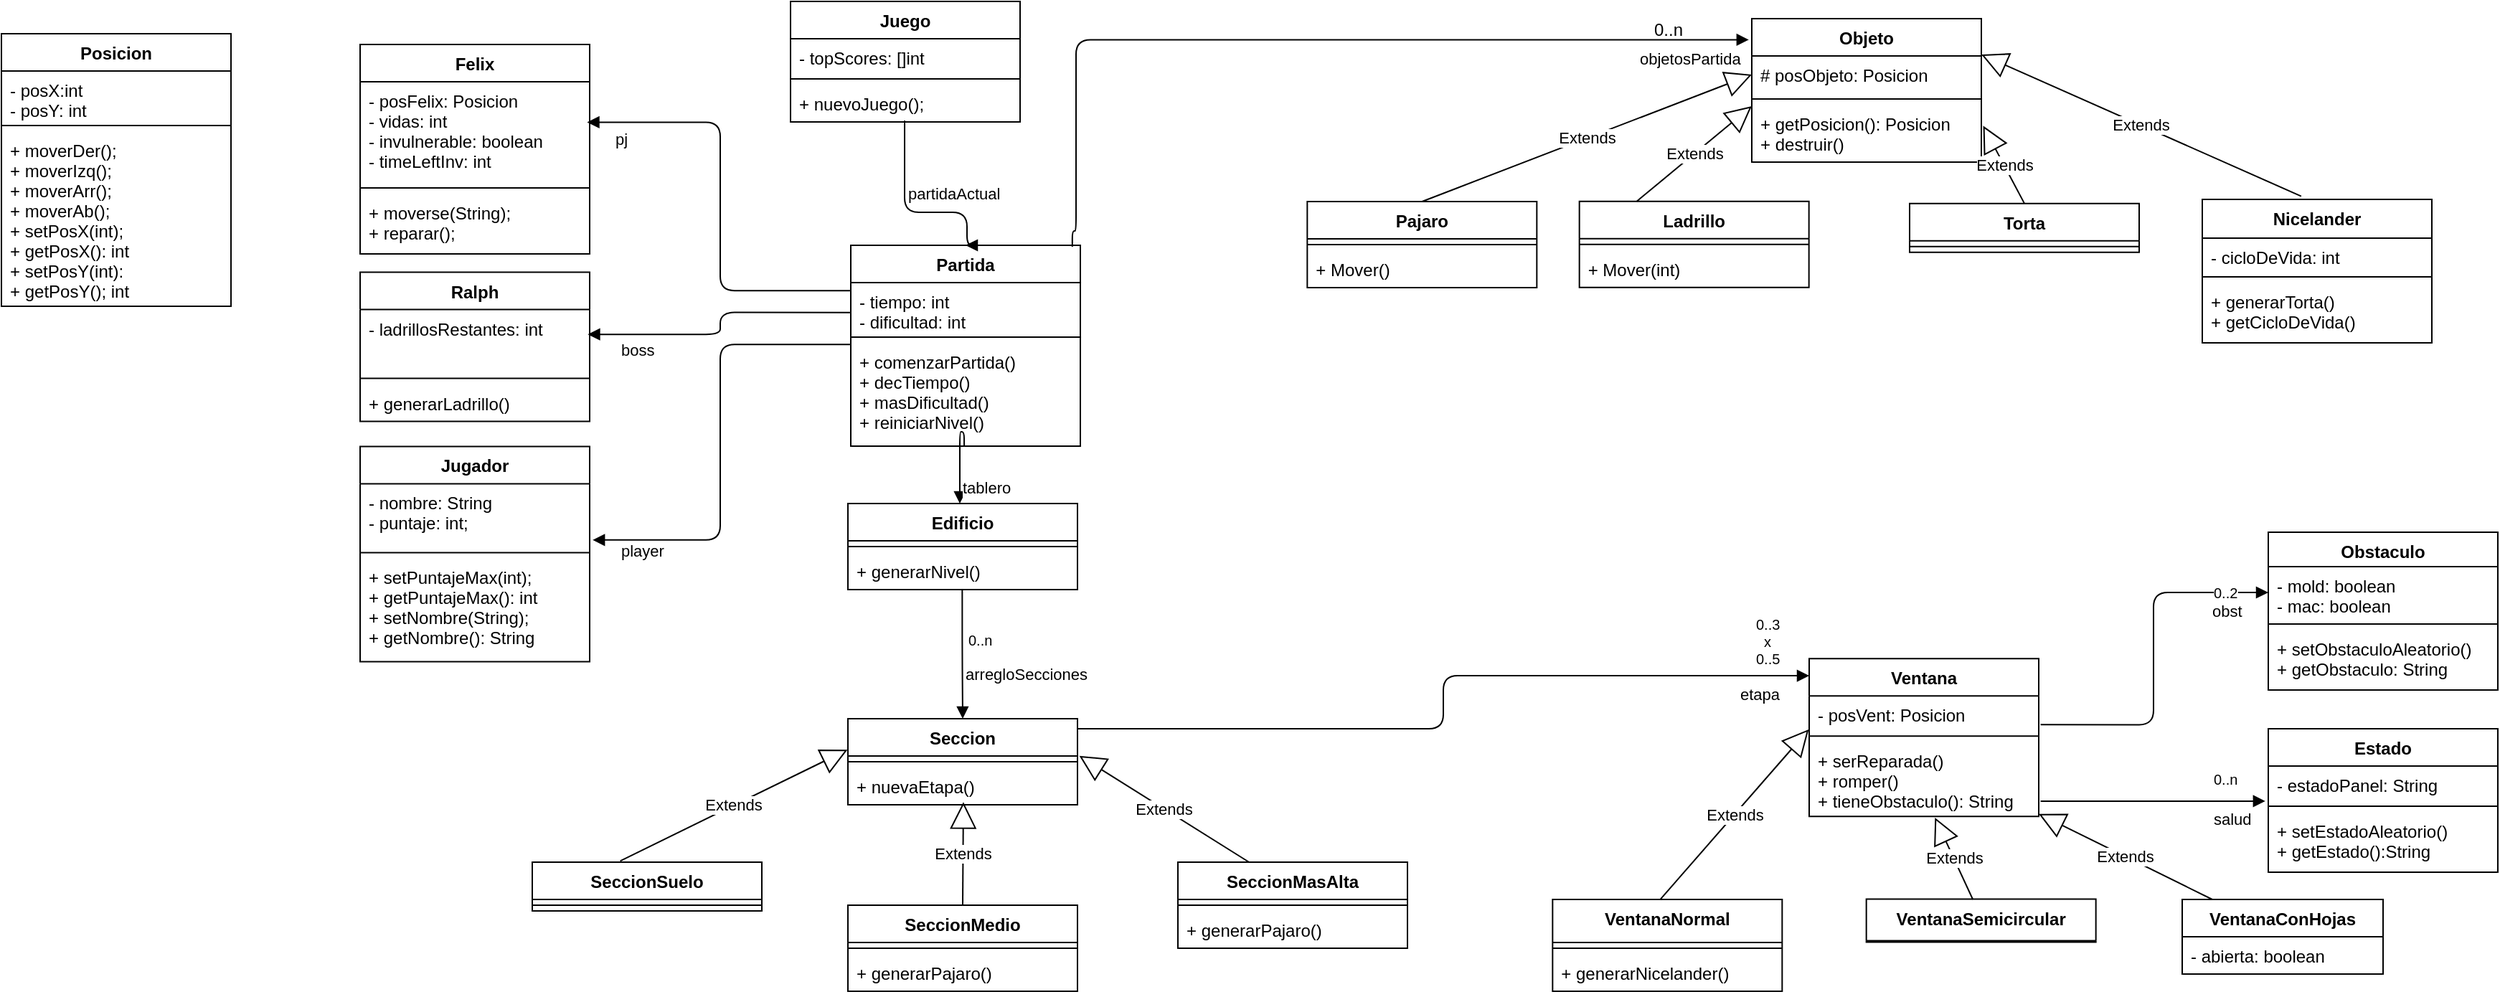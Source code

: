 <mxfile version="12.0.2" type="google" pages="1"><diagram id="2Kq16u2UD5P_xdGloN-s" name="Page-1"><mxGraphModel dx="1024" dy="539" grid="1" gridSize="10" guides="0" tooltips="1" connect="1" arrows="1" fold="1" page="1" pageScale="1" pageWidth="2336" pageHeight="1654" math="0" shadow="0"><root><mxCell id="0"/><mxCell id="1" parent="0"/><mxCell id="9vfwXc5ntF1bTvShzQ1Z-1" value="Juego" style="swimlane;fontStyle=1;align=center;verticalAlign=top;childLayout=stackLayout;horizontal=1;startSize=26;horizontalStack=0;resizeParent=1;resizeParentMax=0;resizeLast=0;collapsible=1;marginBottom=0;" parent="1" vertex="1"><mxGeometry x="580" y="20" width="160" height="84" as="geometry"/></mxCell><mxCell id="9vfwXc5ntF1bTvShzQ1Z-2" value="- topScores: []int" style="text;strokeColor=none;fillColor=none;align=left;verticalAlign=top;spacingLeft=4;spacingRight=4;overflow=hidden;rotatable=0;points=[[0,0.5],[1,0.5]];portConstraint=eastwest;" parent="9vfwXc5ntF1bTvShzQ1Z-1" vertex="1"><mxGeometry y="26" width="160" height="24" as="geometry"/></mxCell><mxCell id="9vfwXc5ntF1bTvShzQ1Z-3" value="" style="line;strokeWidth=1;fillColor=none;align=left;verticalAlign=middle;spacingTop=-1;spacingLeft=3;spacingRight=3;rotatable=0;labelPosition=right;points=[];portConstraint=eastwest;" parent="9vfwXc5ntF1bTvShzQ1Z-1" vertex="1"><mxGeometry y="50" width="160" height="8" as="geometry"/></mxCell><mxCell id="9vfwXc5ntF1bTvShzQ1Z-4" value="+ nuevoJuego();" style="text;strokeColor=none;fillColor=none;align=left;verticalAlign=top;spacingLeft=4;spacingRight=4;overflow=hidden;rotatable=0;points=[[0,0.5],[1,0.5]];portConstraint=eastwest;" parent="9vfwXc5ntF1bTvShzQ1Z-1" vertex="1"><mxGeometry y="58" width="160" height="26" as="geometry"/></mxCell><mxCell id="9vfwXc5ntF1bTvShzQ1Z-5" value="Jugador" style="swimlane;fontStyle=1;align=center;verticalAlign=top;childLayout=stackLayout;horizontal=1;startSize=26;horizontalStack=0;resizeParent=1;resizeParentMax=0;resizeLast=0;collapsible=1;marginBottom=0;" parent="1" vertex="1"><mxGeometry x="280" y="330.214" width="160" height="150" as="geometry"/></mxCell><mxCell id="9vfwXc5ntF1bTvShzQ1Z-6" value="- nombre: String&#xA;- puntaje: int;" style="text;strokeColor=none;fillColor=none;align=left;verticalAlign=top;spacingLeft=4;spacingRight=4;overflow=hidden;rotatable=0;points=[[0,0.5],[1,0.5]];portConstraint=eastwest;" parent="9vfwXc5ntF1bTvShzQ1Z-5" vertex="1"><mxGeometry y="26" width="160" height="44" as="geometry"/></mxCell><mxCell id="9vfwXc5ntF1bTvShzQ1Z-7" value="" style="line;strokeWidth=1;fillColor=none;align=left;verticalAlign=middle;spacingTop=-1;spacingLeft=3;spacingRight=3;rotatable=0;labelPosition=right;points=[];portConstraint=eastwest;" parent="9vfwXc5ntF1bTvShzQ1Z-5" vertex="1"><mxGeometry y="70" width="160" height="8" as="geometry"/></mxCell><mxCell id="9vfwXc5ntF1bTvShzQ1Z-8" value="+ setPuntajeMax(int);&#xA;+ getPuntajeMax(): int&#xA;+ setNombre(String);&#xA;+ getNombre(): String&#xA;" style="text;strokeColor=none;fillColor=none;align=left;verticalAlign=top;spacingLeft=4;spacingRight=4;overflow=hidden;rotatable=0;points=[[0,0.5],[1,0.5]];portConstraint=eastwest;" parent="9vfwXc5ntF1bTvShzQ1Z-5" vertex="1"><mxGeometry y="78" width="160" height="72" as="geometry"/></mxCell><mxCell id="9vfwXc5ntF1bTvShzQ1Z-9" value="Partida" style="swimlane;fontStyle=1;align=center;verticalAlign=top;childLayout=stackLayout;horizontal=1;startSize=26;horizontalStack=0;resizeParent=1;resizeParentMax=0;resizeLast=0;collapsible=1;marginBottom=0;" parent="1" vertex="1"><mxGeometry x="622" y="190" width="160" height="140" as="geometry"/></mxCell><mxCell id="9vfwXc5ntF1bTvShzQ1Z-10" value="- tiempo: int&#xA;- dificultad: int" style="text;strokeColor=none;fillColor=none;align=left;verticalAlign=top;spacingLeft=4;spacingRight=4;overflow=hidden;rotatable=0;points=[[0,0.5],[1,0.5]];portConstraint=eastwest;" parent="9vfwXc5ntF1bTvShzQ1Z-9" vertex="1"><mxGeometry y="26" width="160" height="34" as="geometry"/></mxCell><mxCell id="9vfwXc5ntF1bTvShzQ1Z-11" value="" style="line;strokeWidth=1;fillColor=none;align=left;verticalAlign=middle;spacingTop=-1;spacingLeft=3;spacingRight=3;rotatable=0;labelPosition=right;points=[];portConstraint=eastwest;" parent="9vfwXc5ntF1bTvShzQ1Z-9" vertex="1"><mxGeometry y="60" width="160" height="8" as="geometry"/></mxCell><mxCell id="9vfwXc5ntF1bTvShzQ1Z-12" value="+ comenzarPartida()&#xA;+ decTiempo()&#xA;+ masDificultad()&#xA;+ reiniciarNivel()" style="text;strokeColor=none;fillColor=none;align=left;verticalAlign=top;spacingLeft=4;spacingRight=4;overflow=hidden;rotatable=0;points=[[0,0.5],[1,0.5]];portConstraint=eastwest;" parent="9vfwXc5ntF1bTvShzQ1Z-9" vertex="1"><mxGeometry y="68" width="160" height="72" as="geometry"/></mxCell><mxCell id="9vfwXc5ntF1bTvShzQ1Z-13" value="Posicion" style="swimlane;fontStyle=1;align=center;verticalAlign=top;childLayout=stackLayout;horizontal=1;startSize=26;horizontalStack=0;resizeParent=1;resizeParentMax=0;resizeLast=0;collapsible=1;marginBottom=0;" parent="1" vertex="1"><mxGeometry x="30" y="42.5" width="160" height="190" as="geometry"><mxRectangle x="60" y="32" width="80" height="26" as="alternateBounds"/></mxGeometry></mxCell><mxCell id="9vfwXc5ntF1bTvShzQ1Z-14" value="- posX:int&#xA;- posY: int" style="text;strokeColor=none;fillColor=none;align=left;verticalAlign=top;spacingLeft=4;spacingRight=4;overflow=hidden;rotatable=0;points=[[0,0.5],[1,0.5]];portConstraint=eastwest;" parent="9vfwXc5ntF1bTvShzQ1Z-13" vertex="1"><mxGeometry y="26" width="160" height="34" as="geometry"/></mxCell><mxCell id="9vfwXc5ntF1bTvShzQ1Z-15" value="" style="line;strokeWidth=1;fillColor=none;align=left;verticalAlign=middle;spacingTop=-1;spacingLeft=3;spacingRight=3;rotatable=0;labelPosition=right;points=[];portConstraint=eastwest;" parent="9vfwXc5ntF1bTvShzQ1Z-13" vertex="1"><mxGeometry y="60" width="160" height="8" as="geometry"/></mxCell><mxCell id="9vfwXc5ntF1bTvShzQ1Z-16" value="+ moverDer();&#xA;+ moverIzq();&#xA;+ moverArr();&#xA;+ moverAb();&#xA;+ setPosX(int);&#xA;+ getPosX(): int&#xA;+ setPosY(int):&#xA;+ getPosY(); int " style="text;strokeColor=none;fillColor=none;align=left;verticalAlign=top;spacingLeft=4;spacingRight=4;overflow=hidden;rotatable=0;points=[[0,0.5],[1,0.5]];portConstraint=eastwest;" parent="9vfwXc5ntF1bTvShzQ1Z-13" vertex="1"><mxGeometry y="68" width="160" height="122" as="geometry"/></mxCell><mxCell id="9vfwXc5ntF1bTvShzQ1Z-17" value="Ventana" style="swimlane;fontStyle=1;align=center;verticalAlign=top;childLayout=stackLayout;horizontal=1;startSize=26;horizontalStack=0;resizeParent=1;resizeParentMax=0;resizeLast=0;collapsible=1;marginBottom=0;" parent="1" vertex="1"><mxGeometry x="1290" y="478.167" width="160" height="110" as="geometry"/></mxCell><mxCell id="9vfwXc5ntF1bTvShzQ1Z-18" value="- posVent: Posicion" style="text;strokeColor=none;fillColor=none;align=left;verticalAlign=top;spacingLeft=4;spacingRight=4;overflow=hidden;rotatable=0;points=[[0,0.5],[1,0.5]];portConstraint=eastwest;" parent="9vfwXc5ntF1bTvShzQ1Z-17" vertex="1"><mxGeometry y="26" width="160" height="24" as="geometry"/></mxCell><mxCell id="9vfwXc5ntF1bTvShzQ1Z-19" value="" style="line;strokeWidth=1;fillColor=none;align=left;verticalAlign=middle;spacingTop=-1;spacingLeft=3;spacingRight=3;rotatable=0;labelPosition=right;points=[];portConstraint=eastwest;" parent="9vfwXc5ntF1bTvShzQ1Z-17" vertex="1"><mxGeometry y="50" width="160" height="8" as="geometry"/></mxCell><mxCell id="9vfwXc5ntF1bTvShzQ1Z-20" value="+ serReparada()&#xA;+ romper()&#xA;+ tieneObstaculo(): String" style="text;strokeColor=none;fillColor=none;align=left;verticalAlign=top;spacingLeft=4;spacingRight=4;overflow=hidden;rotatable=0;points=[[0,0.5],[1,0.5]];portConstraint=eastwest;" parent="9vfwXc5ntF1bTvShzQ1Z-17" vertex="1"><mxGeometry y="58" width="160" height="52" as="geometry"/></mxCell><mxCell id="9vfwXc5ntF1bTvShzQ1Z-33" value="Ladrillo" style="swimlane;fontStyle=1;align=center;verticalAlign=top;childLayout=stackLayout;horizontal=1;startSize=26;horizontalStack=0;resizeParent=1;resizeParentMax=0;resizeLast=0;collapsible=1;marginBottom=0;" parent="1" vertex="1"><mxGeometry x="1129.833" y="159.324" width="160" height="60" as="geometry"/></mxCell><mxCell id="9vfwXc5ntF1bTvShzQ1Z-35" value="" style="line;strokeWidth=1;fillColor=none;align=left;verticalAlign=middle;spacingTop=-1;spacingLeft=3;spacingRight=3;rotatable=0;labelPosition=right;points=[];portConstraint=eastwest;" parent="9vfwXc5ntF1bTvShzQ1Z-33" vertex="1"><mxGeometry y="26" width="160" height="8" as="geometry"/></mxCell><mxCell id="9vfwXc5ntF1bTvShzQ1Z-36" value="+ Mover(int)" style="text;strokeColor=none;fillColor=none;align=left;verticalAlign=top;spacingLeft=4;spacingRight=4;overflow=hidden;rotatable=0;points=[[0,0.5],[1,0.5]];portConstraint=eastwest;" parent="9vfwXc5ntF1bTvShzQ1Z-33" vertex="1"><mxGeometry y="34" width="160" height="26" as="geometry"/></mxCell><mxCell id="9vfwXc5ntF1bTvShzQ1Z-37" value="Pajaro" style="swimlane;fontStyle=1;align=center;verticalAlign=top;childLayout=stackLayout;horizontal=1;startSize=26;horizontalStack=0;resizeParent=1;resizeParentMax=0;resizeLast=0;collapsible=1;marginBottom=0;" parent="1" vertex="1"><mxGeometry x="940.167" y="159.49" width="160" height="60" as="geometry"/></mxCell><mxCell id="9vfwXc5ntF1bTvShzQ1Z-39" value="" style="line;strokeWidth=1;fillColor=none;align=left;verticalAlign=middle;spacingTop=-1;spacingLeft=3;spacingRight=3;rotatable=0;labelPosition=right;points=[];portConstraint=eastwest;" parent="9vfwXc5ntF1bTvShzQ1Z-37" vertex="1"><mxGeometry y="26" width="160" height="8" as="geometry"/></mxCell><mxCell id="9vfwXc5ntF1bTvShzQ1Z-40" value="+ Mover()" style="text;strokeColor=none;fillColor=none;align=left;verticalAlign=top;spacingLeft=4;spacingRight=4;overflow=hidden;rotatable=0;points=[[0,0.5],[1,0.5]];portConstraint=eastwest;" parent="9vfwXc5ntF1bTvShzQ1Z-37" vertex="1"><mxGeometry y="34" width="160" height="26" as="geometry"/></mxCell><mxCell id="9vfwXc5ntF1bTvShzQ1Z-41" value="VentanaNormal" style="swimlane;fontStyle=1;align=center;verticalAlign=top;childLayout=stackLayout;horizontal=1;startSize=30;horizontalStack=0;resizeParent=1;resizeParentMax=0;resizeLast=0;collapsible=1;marginBottom=0;" parent="1" vertex="1"><mxGeometry x="1111.167" y="646" width="160" height="64" as="geometry"/></mxCell><mxCell id="9vfwXc5ntF1bTvShzQ1Z-43" value="" style="line;strokeWidth=1;fillColor=none;align=left;verticalAlign=middle;spacingTop=-1;spacingLeft=3;spacingRight=3;rotatable=0;labelPosition=right;points=[];portConstraint=eastwest;" parent="9vfwXc5ntF1bTvShzQ1Z-41" vertex="1"><mxGeometry y="30" width="160" height="8" as="geometry"/></mxCell><mxCell id="9vfwXc5ntF1bTvShzQ1Z-44" value="+ generarNicelander()" style="text;strokeColor=none;fillColor=none;align=left;verticalAlign=top;spacingLeft=4;spacingRight=4;overflow=hidden;rotatable=0;points=[[0,0.5],[1,0.5]];portConstraint=eastwest;" parent="9vfwXc5ntF1bTvShzQ1Z-41" vertex="1"><mxGeometry y="38" width="160" height="26" as="geometry"/></mxCell><mxCell id="9vfwXc5ntF1bTvShzQ1Z-45" value="VentanaSemicircular" style="swimlane;fontStyle=1;align=center;verticalAlign=top;childLayout=stackLayout;horizontal=1;startSize=29;horizontalStack=0;resizeParent=1;resizeParentMax=0;resizeLast=0;collapsible=1;marginBottom=0;" parent="1" vertex="1"><mxGeometry x="1329.833" y="645.786" width="160" height="30" as="geometry"/></mxCell><mxCell id="9vfwXc5ntF1bTvShzQ1Z-47" value="" style="line;strokeWidth=1;fillColor=none;align=left;verticalAlign=middle;spacingTop=-1;spacingLeft=3;spacingRight=3;rotatable=0;labelPosition=right;points=[];portConstraint=eastwest;" parent="9vfwXc5ntF1bTvShzQ1Z-45" vertex="1"><mxGeometry y="29" width="160" height="1" as="geometry"/></mxCell><mxCell id="9vfwXc5ntF1bTvShzQ1Z-65" value="Torta" style="swimlane;fontStyle=1;align=center;verticalAlign=top;childLayout=stackLayout;horizontal=1;startSize=26;horizontalStack=0;resizeParent=1;resizeParentMax=0;resizeLast=0;collapsible=1;marginBottom=0;" parent="1" vertex="1"><mxGeometry x="1360" y="160.824" width="160" height="34" as="geometry"/></mxCell><mxCell id="9vfwXc5ntF1bTvShzQ1Z-67" value="" style="line;strokeWidth=1;fillColor=none;align=left;verticalAlign=middle;spacingTop=-1;spacingLeft=3;spacingRight=3;rotatable=0;labelPosition=right;points=[];portConstraint=eastwest;" parent="9vfwXc5ntF1bTvShzQ1Z-65" vertex="1"><mxGeometry y="26" width="160" height="8" as="geometry"/></mxCell><mxCell id="9vfwXc5ntF1bTvShzQ1Z-73" value="Seccion" style="swimlane;fontStyle=1;align=center;verticalAlign=top;childLayout=stackLayout;horizontal=1;startSize=26;horizontalStack=0;resizeParent=1;resizeParentMax=0;resizeLast=0;collapsible=1;marginBottom=0;" parent="1" vertex="1"><mxGeometry x="620" y="520" width="160" height="60" as="geometry"/></mxCell><mxCell id="9vfwXc5ntF1bTvShzQ1Z-75" value="" style="line;strokeWidth=1;fillColor=none;align=left;verticalAlign=middle;spacingTop=-1;spacingLeft=3;spacingRight=3;rotatable=0;labelPosition=right;points=[];portConstraint=eastwest;" parent="9vfwXc5ntF1bTvShzQ1Z-73" vertex="1"><mxGeometry y="26" width="160" height="8" as="geometry"/></mxCell><mxCell id="9vfwXc5ntF1bTvShzQ1Z-76" value="+ nuevaEtapa()" style="text;strokeColor=none;fillColor=none;align=left;verticalAlign=top;spacingLeft=4;spacingRight=4;overflow=hidden;rotatable=0;points=[[0,0.5],[1,0.5]];portConstraint=eastwest;" parent="9vfwXc5ntF1bTvShzQ1Z-73" vertex="1"><mxGeometry y="34" width="160" height="26" as="geometry"/></mxCell><mxCell id="9vfwXc5ntF1bTvShzQ1Z-77" value="SeccionSuelo" style="swimlane;fontStyle=1;align=center;verticalAlign=top;childLayout=stackLayout;horizontal=1;startSize=26;horizontalStack=0;resizeParent=1;resizeParentMax=0;resizeLast=0;collapsible=1;marginBottom=0;" parent="1" vertex="1"><mxGeometry x="400" y="620" width="160" height="34" as="geometry"/></mxCell><mxCell id="9vfwXc5ntF1bTvShzQ1Z-79" value="" style="line;strokeWidth=1;fillColor=none;align=left;verticalAlign=middle;spacingTop=-1;spacingLeft=3;spacingRight=3;rotatable=0;labelPosition=right;points=[];portConstraint=eastwest;" parent="9vfwXc5ntF1bTvShzQ1Z-77" vertex="1"><mxGeometry y="26" width="160" height="8" as="geometry"/></mxCell><mxCell id="9vfwXc5ntF1bTvShzQ1Z-81" value="SeccionMedio" style="swimlane;fontStyle=1;align=center;verticalAlign=top;childLayout=stackLayout;horizontal=1;startSize=26;horizontalStack=0;resizeParent=1;resizeParentMax=0;resizeLast=0;collapsible=1;marginBottom=0;" parent="1" vertex="1"><mxGeometry x="620" y="650" width="160" height="60" as="geometry"/></mxCell><mxCell id="9vfwXc5ntF1bTvShzQ1Z-83" value="" style="line;strokeWidth=1;fillColor=none;align=left;verticalAlign=middle;spacingTop=-1;spacingLeft=3;spacingRight=3;rotatable=0;labelPosition=right;points=[];portConstraint=eastwest;" parent="9vfwXc5ntF1bTvShzQ1Z-81" vertex="1"><mxGeometry y="26" width="160" height="8" as="geometry"/></mxCell><mxCell id="9vfwXc5ntF1bTvShzQ1Z-84" value="+ generarPajaro()" style="text;strokeColor=none;fillColor=none;align=left;verticalAlign=top;spacingLeft=4;spacingRight=4;overflow=hidden;rotatable=0;points=[[0,0.5],[1,0.5]];portConstraint=eastwest;" parent="9vfwXc5ntF1bTvShzQ1Z-81" vertex="1"><mxGeometry y="34" width="160" height="26" as="geometry"/></mxCell><mxCell id="9vfwXc5ntF1bTvShzQ1Z-85" value="SeccionMasAlta" style="swimlane;fontStyle=1;align=center;verticalAlign=top;childLayout=stackLayout;horizontal=1;startSize=26;horizontalStack=0;resizeParent=1;resizeParentMax=0;resizeLast=0;collapsible=1;marginBottom=0;" parent="1" vertex="1"><mxGeometry x="850" y="620" width="160" height="60" as="geometry"/></mxCell><mxCell id="9vfwXc5ntF1bTvShzQ1Z-87" value="" style="line;strokeWidth=1;fillColor=none;align=left;verticalAlign=middle;spacingTop=-1;spacingLeft=3;spacingRight=3;rotatable=0;labelPosition=right;points=[];portConstraint=eastwest;" parent="9vfwXc5ntF1bTvShzQ1Z-85" vertex="1"><mxGeometry y="26" width="160" height="8" as="geometry"/></mxCell><mxCell id="9vfwXc5ntF1bTvShzQ1Z-88" value="+ generarPajaro()" style="text;strokeColor=none;fillColor=none;align=left;verticalAlign=top;spacingLeft=4;spacingRight=4;overflow=hidden;rotatable=0;points=[[0,0.5],[1,0.5]];portConstraint=eastwest;" parent="9vfwXc5ntF1bTvShzQ1Z-85" vertex="1"><mxGeometry y="34" width="160" height="26" as="geometry"/></mxCell><mxCell id="9vfwXc5ntF1bTvShzQ1Z-89" value="Felix" style="swimlane;fontStyle=1;align=center;verticalAlign=top;childLayout=stackLayout;horizontal=1;startSize=26;horizontalStack=0;resizeParent=1;resizeParentMax=0;resizeLast=0;collapsible=1;marginBottom=0;" parent="1" vertex="1"><mxGeometry x="280" y="50" width="160" height="146" as="geometry"><mxRectangle x="510" y="506" width="60" height="26" as="alternateBounds"/></mxGeometry></mxCell><mxCell id="9vfwXc5ntF1bTvShzQ1Z-90" value="- posFelix: Posicion&#xA;- vidas: int&#xA;- invulnerable: boolean&#xA;- timeLeftInv: int" style="text;strokeColor=none;fillColor=none;align=left;verticalAlign=top;spacingLeft=4;spacingRight=4;overflow=hidden;rotatable=0;points=[[0,0.5],[1,0.5]];portConstraint=eastwest;" parent="9vfwXc5ntF1bTvShzQ1Z-89" vertex="1"><mxGeometry y="26" width="160" height="70" as="geometry"/></mxCell><mxCell id="9vfwXc5ntF1bTvShzQ1Z-91" value="" style="line;strokeWidth=1;fillColor=none;align=left;verticalAlign=middle;spacingTop=-1;spacingLeft=3;spacingRight=3;rotatable=0;labelPosition=right;points=[];portConstraint=eastwest;" parent="9vfwXc5ntF1bTvShzQ1Z-89" vertex="1"><mxGeometry y="96" width="160" height="8" as="geometry"/></mxCell><mxCell id="9vfwXc5ntF1bTvShzQ1Z-92" value="+ moverse(String);&#xA;+ reparar();" style="text;strokeColor=none;fillColor=none;align=left;verticalAlign=top;spacingLeft=4;spacingRight=4;overflow=hidden;rotatable=0;points=[[0,0.5],[1,0.5]];portConstraint=eastwest;" parent="9vfwXc5ntF1bTvShzQ1Z-89" vertex="1"><mxGeometry y="104" width="160" height="42" as="geometry"/></mxCell><mxCell id="o8ehaNPeGsNhpjmpizpz-1" value="Ralph" style="swimlane;fontStyle=1;align=center;verticalAlign=top;childLayout=stackLayout;horizontal=1;startSize=26;horizontalStack=0;resizeParent=1;resizeParentMax=0;resizeLast=0;collapsible=1;marginBottom=0;" parent="1" vertex="1"><mxGeometry x="280" y="208.786" width="160" height="104" as="geometry"/></mxCell><mxCell id="o8ehaNPeGsNhpjmpizpz-2" value="- ladrillosRestantes: int" style="text;strokeColor=none;fillColor=none;align=left;verticalAlign=top;spacingLeft=4;spacingRight=4;overflow=hidden;rotatable=0;points=[[0,0.5],[1,0.5]];portConstraint=eastwest;" parent="o8ehaNPeGsNhpjmpizpz-1" vertex="1"><mxGeometry y="26" width="160" height="44" as="geometry"/></mxCell><mxCell id="o8ehaNPeGsNhpjmpizpz-3" value="" style="line;strokeWidth=1;fillColor=none;align=left;verticalAlign=middle;spacingTop=-1;spacingLeft=3;spacingRight=3;rotatable=0;labelPosition=right;points=[];portConstraint=eastwest;" parent="o8ehaNPeGsNhpjmpizpz-1" vertex="1"><mxGeometry y="70" width="160" height="8" as="geometry"/></mxCell><mxCell id="o8ehaNPeGsNhpjmpizpz-4" value="+ generarLadrillo()" style="text;strokeColor=none;fillColor=none;align=left;verticalAlign=top;spacingLeft=4;spacingRight=4;overflow=hidden;rotatable=0;points=[[0,0.5],[1,0.5]];portConstraint=eastwest;" parent="o8ehaNPeGsNhpjmpizpz-1" vertex="1"><mxGeometry y="78" width="160" height="26" as="geometry"/></mxCell><mxCell id="o8ehaNPeGsNhpjmpizpz-6" value="Estado" style="swimlane;fontStyle=1;align=center;verticalAlign=top;childLayout=stackLayout;horizontal=1;startSize=26;horizontalStack=0;resizeParent=1;resizeParentMax=0;resizeLast=0;collapsible=1;marginBottom=0;" parent="1" vertex="1"><mxGeometry x="1610" y="527" width="160" height="100" as="geometry"/></mxCell><mxCell id="o8ehaNPeGsNhpjmpizpz-7" value="- estadoPanel: String" style="text;strokeColor=none;fillColor=none;align=left;verticalAlign=top;spacingLeft=4;spacingRight=4;overflow=hidden;rotatable=0;points=[[0,0.5],[1,0.5]];portConstraint=eastwest;" parent="o8ehaNPeGsNhpjmpizpz-6" vertex="1"><mxGeometry y="26" width="160" height="24" as="geometry"/></mxCell><mxCell id="o8ehaNPeGsNhpjmpizpz-8" value="" style="line;strokeWidth=1;fillColor=none;align=left;verticalAlign=middle;spacingTop=-1;spacingLeft=3;spacingRight=3;rotatable=0;labelPosition=right;points=[];portConstraint=eastwest;" parent="o8ehaNPeGsNhpjmpizpz-6" vertex="1"><mxGeometry y="50" width="160" height="8" as="geometry"/></mxCell><mxCell id="o8ehaNPeGsNhpjmpizpz-9" value="+ setEstadoAleatorio()&#xA;+ getEstado():String" style="text;strokeColor=none;fillColor=none;align=left;verticalAlign=top;spacingLeft=4;spacingRight=4;overflow=hidden;rotatable=0;points=[[0,0.5],[1,0.5]];portConstraint=eastwest;" parent="o8ehaNPeGsNhpjmpizpz-6" vertex="1"><mxGeometry y="58" width="160" height="42" as="geometry"/></mxCell><mxCell id="o8ehaNPeGsNhpjmpizpz-10" value="Obstaculo" style="swimlane;fontStyle=1;align=center;verticalAlign=top;childLayout=stackLayout;horizontal=1;startSize=24;horizontalStack=0;resizeParent=1;resizeParentMax=0;resizeLast=0;collapsible=1;marginBottom=0;" parent="1" vertex="1"><mxGeometry x="1610" y="390" width="160" height="110" as="geometry"/></mxCell><mxCell id="o8ehaNPeGsNhpjmpizpz-11" value="- mold: boolean&#xA;- mac: boolean&#xA;" style="text;strokeColor=none;fillColor=none;align=left;verticalAlign=top;spacingLeft=4;spacingRight=4;overflow=hidden;rotatable=0;points=[[0,0.5],[1,0.5]];portConstraint=eastwest;" parent="o8ehaNPeGsNhpjmpizpz-10" vertex="1"><mxGeometry y="24" width="160" height="36" as="geometry"/></mxCell><mxCell id="o8ehaNPeGsNhpjmpizpz-12" value="" style="line;strokeWidth=1;fillColor=none;align=left;verticalAlign=middle;spacingTop=-1;spacingLeft=3;spacingRight=3;rotatable=0;labelPosition=right;points=[];portConstraint=eastwest;" parent="o8ehaNPeGsNhpjmpizpz-10" vertex="1"><mxGeometry y="60" width="160" height="8" as="geometry"/></mxCell><mxCell id="o8ehaNPeGsNhpjmpizpz-13" value="+ setObstaculoAleatorio()&#xA;+ getObstaculo: String" style="text;strokeColor=none;fillColor=none;align=left;verticalAlign=top;spacingLeft=4;spacingRight=4;overflow=hidden;rotatable=0;points=[[0,0.5],[1,0.5]];portConstraint=eastwest;" parent="o8ehaNPeGsNhpjmpizpz-10" vertex="1"><mxGeometry y="68" width="160" height="42" as="geometry"/></mxCell><mxCell id="o8ehaNPeGsNhpjmpizpz-14" value="Nicelander" style="swimlane;fontStyle=1;align=center;verticalAlign=top;childLayout=stackLayout;horizontal=1;startSize=27;horizontalStack=0;resizeParent=1;resizeParentMax=0;resizeLast=0;collapsible=1;marginBottom=0;" parent="1" vertex="1"><mxGeometry x="1564" y="158" width="160" height="100" as="geometry"/></mxCell><mxCell id="o8ehaNPeGsNhpjmpizpz-15" value="- cicloDeVida: int" style="text;strokeColor=none;fillColor=none;align=left;verticalAlign=top;spacingLeft=4;spacingRight=4;overflow=hidden;rotatable=0;points=[[0,0.5],[1,0.5]];portConstraint=eastwest;" parent="o8ehaNPeGsNhpjmpizpz-14" vertex="1"><mxGeometry y="27" width="160" height="23" as="geometry"/></mxCell><mxCell id="o8ehaNPeGsNhpjmpizpz-16" value="" style="line;strokeWidth=1;fillColor=none;align=left;verticalAlign=middle;spacingTop=-1;spacingLeft=3;spacingRight=3;rotatable=0;labelPosition=right;points=[];portConstraint=eastwest;" parent="o8ehaNPeGsNhpjmpizpz-14" vertex="1"><mxGeometry y="50" width="160" height="8" as="geometry"/></mxCell><mxCell id="o8ehaNPeGsNhpjmpizpz-17" value="+ generarTorta()&#xA;+ getCicloDeVida()" style="text;strokeColor=none;fillColor=none;align=left;verticalAlign=top;spacingLeft=4;spacingRight=4;overflow=hidden;rotatable=0;points=[[0,0.5],[1,0.5]];portConstraint=eastwest;" parent="o8ehaNPeGsNhpjmpizpz-14" vertex="1"><mxGeometry y="58" width="160" height="42" as="geometry"/></mxCell><mxCell id="o8ehaNPeGsNhpjmpizpz-19" value="VentanaConHojas" style="swimlane;fontStyle=1;childLayout=stackLayout;horizontal=1;startSize=26;fillColor=none;horizontalStack=0;resizeParent=1;resizeParentMax=0;resizeLast=0;collapsible=1;marginBottom=0;" parent="1" vertex="1"><mxGeometry x="1550" y="646" width="140" height="52" as="geometry"/></mxCell><mxCell id="o8ehaNPeGsNhpjmpizpz-20" value="- abierta: boolean" style="text;strokeColor=none;fillColor=none;align=left;verticalAlign=top;spacingLeft=4;spacingRight=4;overflow=hidden;rotatable=0;points=[[0,0.5],[1,0.5]];portConstraint=eastwest;" parent="o8ehaNPeGsNhpjmpizpz-19" vertex="1"><mxGeometry y="26" width="140" height="26" as="geometry"/></mxCell><mxCell id="o8ehaNPeGsNhpjmpizpz-23" value="Edificio" style="swimlane;fontStyle=1;align=center;verticalAlign=top;childLayout=stackLayout;horizontal=1;startSize=26;horizontalStack=0;resizeParent=1;resizeParentMax=0;resizeLast=0;collapsible=1;marginBottom=0;" parent="1" vertex="1"><mxGeometry x="620" y="370" width="160" height="60" as="geometry"/></mxCell><mxCell id="o8ehaNPeGsNhpjmpizpz-25" value="" style="line;strokeWidth=1;fillColor=none;align=left;verticalAlign=middle;spacingTop=-1;spacingLeft=3;spacingRight=3;rotatable=0;labelPosition=right;points=[];portConstraint=eastwest;" parent="o8ehaNPeGsNhpjmpizpz-23" vertex="1"><mxGeometry y="26" width="160" height="8" as="geometry"/></mxCell><mxCell id="o8ehaNPeGsNhpjmpizpz-26" value="+ generarNivel()" style="text;strokeColor=none;fillColor=none;align=left;verticalAlign=top;spacingLeft=4;spacingRight=4;overflow=hidden;rotatable=0;points=[[0,0.5],[1,0.5]];portConstraint=eastwest;" parent="o8ehaNPeGsNhpjmpizpz-23" vertex="1"><mxGeometry y="34" width="160" height="26" as="geometry"/></mxCell><mxCell id="o8ehaNPeGsNhpjmpizpz-34" value="Objeto" style="swimlane;fontStyle=1;align=center;verticalAlign=top;childLayout=stackLayout;horizontal=1;startSize=26;horizontalStack=0;resizeParent=1;resizeParentMax=0;resizeLast=0;collapsible=1;marginBottom=0;" parent="1" vertex="1"><mxGeometry x="1250" y="32" width="160" height="100" as="geometry"/></mxCell><mxCell id="o8ehaNPeGsNhpjmpizpz-35" value="# posObjeto: Posicion" style="text;strokeColor=none;fillColor=none;align=left;verticalAlign=top;spacingLeft=4;spacingRight=4;overflow=hidden;rotatable=0;points=[[0,0.5],[1,0.5]];portConstraint=eastwest;" parent="o8ehaNPeGsNhpjmpizpz-34" vertex="1"><mxGeometry y="26" width="160" height="26" as="geometry"/></mxCell><mxCell id="o8ehaNPeGsNhpjmpizpz-36" value="" style="line;strokeWidth=1;fillColor=none;align=left;verticalAlign=middle;spacingTop=-1;spacingLeft=3;spacingRight=3;rotatable=0;labelPosition=right;points=[];portConstraint=eastwest;" parent="o8ehaNPeGsNhpjmpizpz-34" vertex="1"><mxGeometry y="52" width="160" height="8" as="geometry"/></mxCell><mxCell id="o8ehaNPeGsNhpjmpizpz-37" value="+ getPosicion(): Posicion&#xA;+ destruir()" style="text;strokeColor=none;fillColor=none;align=left;verticalAlign=top;spacingLeft=4;spacingRight=4;overflow=hidden;rotatable=0;points=[[0,0.5],[1,0.5]];portConstraint=eastwest;" parent="o8ehaNPeGsNhpjmpizpz-34" vertex="1"><mxGeometry y="60" width="160" height="40" as="geometry"/></mxCell><mxCell id="o8ehaNPeGsNhpjmpizpz-46" value="partidaActual" style="endArrow=block;endFill=1;html=1;edgeStyle=orthogonalEdgeStyle;align=left;verticalAlign=top;entryX=0.5;entryY=0;entryDx=0;entryDy=0;exitX=0.497;exitY=0.963;exitDx=0;exitDy=0;exitPerimeter=0;" parent="1" source="9vfwXc5ntF1bTvShzQ1Z-4" target="9vfwXc5ntF1bTvShzQ1Z-9" edge="1"><mxGeometry x="-0.432" relative="1" as="geometry"><mxPoint x="702" y="150" as="sourcePoint"/><mxPoint x="1030" y="320" as="targetPoint"/><Array as="points"><mxPoint x="703" y="167"/></Array><mxPoint as="offset"/></mxGeometry></mxCell><mxCell id="o8ehaNPeGsNhpjmpizpz-48" value="pj" style="endArrow=block;endFill=1;html=1;edgeStyle=orthogonalEdgeStyle;align=left;verticalAlign=top;entryX=0.989;entryY=0.403;entryDx=0;entryDy=0;entryPerimeter=0;exitX=0;exitY=0.165;exitDx=0;exitDy=0;exitPerimeter=0;" parent="1" source="9vfwXc5ntF1bTvShzQ1Z-10" target="9vfwXc5ntF1bTvShzQ1Z-90" edge="1"><mxGeometry x="0.883" y="-1" relative="1" as="geometry"><mxPoint x="570" y="218" as="sourcePoint"/><mxPoint x="610" y="200" as="targetPoint"/><mxPoint as="offset"/></mxGeometry></mxCell><mxCell id="o8ehaNPeGsNhpjmpizpz-49" value="" style="resizable=0;html=1;align=left;verticalAlign=bottom;labelBackgroundColor=#ffffff;fontSize=10;" parent="o8ehaNPeGsNhpjmpizpz-48" connectable="0" vertex="1"><mxGeometry x="-1" relative="1" as="geometry"/></mxCell><mxCell id="o8ehaNPeGsNhpjmpizpz-52" value="boss" style="endArrow=block;endFill=1;html=1;edgeStyle=orthogonalEdgeStyle;align=left;verticalAlign=top;exitX=-0.003;exitY=0.613;exitDx=0;exitDy=0;exitPerimeter=0;entryX=0.992;entryY=0.393;entryDx=0;entryDy=0;entryPerimeter=0;" parent="1" source="9vfwXc5ntF1bTvShzQ1Z-10" target="o8ehaNPeGsNhpjmpizpz-2" edge="1"><mxGeometry x="0.785" y="-2" relative="1" as="geometry"><mxPoint x="450" y="280" as="sourcePoint"/><mxPoint x="550" y="310" as="targetPoint"/><Array as="points"/><mxPoint as="offset"/></mxGeometry></mxCell><mxCell id="o8ehaNPeGsNhpjmpizpz-54" value="player" style="endArrow=block;endFill=1;html=1;edgeStyle=orthogonalEdgeStyle;align=left;verticalAlign=top;exitX=0.003;exitY=0.015;exitDx=0;exitDy=0;exitPerimeter=0;entryX=1.013;entryY=0.891;entryDx=0;entryDy=0;entryPerimeter=0;" parent="1" source="9vfwXc5ntF1bTvShzQ1Z-12" target="9vfwXc5ntF1bTvShzQ1Z-6" edge="1"><mxGeometry x="0.887" y="-5" relative="1" as="geometry"><mxPoint x="450" y="320" as="sourcePoint"/><mxPoint x="610" y="320" as="targetPoint"/><mxPoint as="offset"/></mxGeometry></mxCell><mxCell id="o8ehaNPeGsNhpjmpizpz-56" value="tablero" style="endArrow=block;endFill=1;html=1;edgeStyle=orthogonalEdgeStyle;align=left;verticalAlign=top;exitX=0.494;exitY=0.995;exitDx=0;exitDy=0;exitPerimeter=0;" parent="1" source="9vfwXc5ntF1bTvShzQ1Z-12" edge="1"><mxGeometry x="0.231" relative="1" as="geometry"><mxPoint x="450" y="450" as="sourcePoint"/><mxPoint x="698" y="370" as="targetPoint"/><Array as="points"><mxPoint x="701" y="320"/><mxPoint x="698" y="320"/><mxPoint x="698" y="370"/></Array><mxPoint as="offset"/></mxGeometry></mxCell><mxCell id="o8ehaNPeGsNhpjmpizpz-58" value="objetosPartida" style="endArrow=block;endFill=1;html=1;edgeStyle=orthogonalEdgeStyle;align=left;verticalAlign=top;entryX=-0.013;entryY=0.147;entryDx=0;entryDy=0;entryPerimeter=0;exitX=0.965;exitY=0.007;exitDx=0;exitDy=0;exitPerimeter=0;" parent="1" source="9vfwXc5ntF1bTvShzQ1Z-9" target="o8ehaNPeGsNhpjmpizpz-34" edge="1"><mxGeometry x="0.747" relative="1" as="geometry"><mxPoint x="840" y="100" as="sourcePoint"/><mxPoint x="1000" y="90" as="targetPoint"/><Array as="points"><mxPoint x="776" y="180"/><mxPoint x="779" y="180"/><mxPoint x="779" y="47"/></Array><mxPoint as="offset"/></mxGeometry></mxCell><mxCell id="o8ehaNPeGsNhpjmpizpz-60" value="0..n" style="text;html=1;resizable=0;points=[];autosize=1;align=left;verticalAlign=top;spacingTop=-4;" parent="1" vertex="1"><mxGeometry x="1180" y="30" width="40" height="20" as="geometry"/></mxCell><mxCell id="o8ehaNPeGsNhpjmpizpz-62" value="Extends" style="endArrow=block;endSize=16;endFill=0;html=1;entryX=0;entryY=0.5;entryDx=0;entryDy=0;exitX=0.5;exitY=0;exitDx=0;exitDy=0;" parent="1" source="9vfwXc5ntF1bTvShzQ1Z-37" target="o8ehaNPeGsNhpjmpizpz-35" edge="1"><mxGeometry width="160" relative="1" as="geometry"><mxPoint x="1100" y="400" as="sourcePoint"/><mxPoint x="1260" y="400" as="targetPoint"/></mxGeometry></mxCell><mxCell id="o8ehaNPeGsNhpjmpizpz-63" value="Extends" style="endArrow=block;endSize=16;endFill=0;html=1;exitX=0.25;exitY=0;exitDx=0;exitDy=0;" parent="1" source="9vfwXc5ntF1bTvShzQ1Z-33" edge="1"><mxGeometry width="160" relative="1" as="geometry"><mxPoint x="1100" y="340" as="sourcePoint"/><mxPoint x="1250" y="93" as="targetPoint"/></mxGeometry></mxCell><mxCell id="o8ehaNPeGsNhpjmpizpz-65" value="Extends" style="endArrow=block;endSize=16;endFill=0;html=1;exitX=0.5;exitY=0;exitDx=0;exitDy=0;entryX=1.008;entryY=0.367;entryDx=0;entryDy=0;entryPerimeter=0;" parent="1" source="9vfwXc5ntF1bTvShzQ1Z-65" target="o8ehaNPeGsNhpjmpizpz-37" edge="1"><mxGeometry width="160" relative="1" as="geometry"><mxPoint x="1510" y="40" as="sourcePoint"/><mxPoint x="1670" y="40" as="targetPoint"/></mxGeometry></mxCell><mxCell id="o8ehaNPeGsNhpjmpizpz-66" value="Extends" style="endArrow=block;endSize=16;endFill=0;html=1;exitX=0.431;exitY=-0.022;exitDx=0;exitDy=0;exitPerimeter=0;entryX=1;entryY=0.25;entryDx=0;entryDy=0;" parent="1" source="o8ehaNPeGsNhpjmpizpz-14" target="o8ehaNPeGsNhpjmpizpz-34" edge="1"><mxGeometry width="160" relative="1" as="geometry"><mxPoint x="1630" y="90" as="sourcePoint"/><mxPoint x="1790" y="90" as="targetPoint"/></mxGeometry></mxCell><mxCell id="o8ehaNPeGsNhpjmpizpz-69" value="arregloSecciones" style="endArrow=block;endFill=1;html=1;edgeStyle=orthogonalEdgeStyle;align=left;verticalAlign=top;entryX=0.5;entryY=0;entryDx=0;entryDy=0;exitX=0.498;exitY=1.006;exitDx=0;exitDy=0;exitPerimeter=0;" parent="1" source="o8ehaNPeGsNhpjmpizpz-26" target="9vfwXc5ntF1bTvShzQ1Z-73" edge="1"><mxGeometry x="0.026" relative="1" as="geometry"><mxPoint x="700" y="450" as="sourcePoint"/><mxPoint x="810" y="480" as="targetPoint"/><mxPoint as="offset"/></mxGeometry></mxCell><mxCell id="o8ehaNPeGsNhpjmpizpz-70" value="0..n" style="resizable=0;html=1;align=left;verticalAlign=bottom;labelBackgroundColor=#ffffff;fontSize=10;" parent="o8ehaNPeGsNhpjmpizpz-69" connectable="0" vertex="1"><mxGeometry x="-1" relative="1" as="geometry"><mxPoint x="2" y="43.5" as="offset"/></mxGeometry></mxCell><mxCell id="o8ehaNPeGsNhpjmpizpz-71" value="Extends" style="endArrow=block;endSize=16;endFill=0;html=1;exitX=0.383;exitY=-0.025;exitDx=0;exitDy=0;exitPerimeter=0;entryX=-0.002;entryY=-0.167;entryDx=0;entryDy=0;entryPerimeter=0;" parent="1" source="9vfwXc5ntF1bTvShzQ1Z-77" edge="1"><mxGeometry width="160" relative="1" as="geometry"><mxPoint x="440" y="570" as="sourcePoint"/><mxPoint x="619.68" y="541.658" as="targetPoint"/></mxGeometry></mxCell><mxCell id="o8ehaNPeGsNhpjmpizpz-72" value="Extends" style="endArrow=block;endSize=16;endFill=0;html=1;exitX=0.5;exitY=0;exitDx=0;exitDy=0;entryX=0.503;entryY=0.929;entryDx=0;entryDy=0;entryPerimeter=0;" parent="1" source="9vfwXc5ntF1bTvShzQ1Z-81" target="9vfwXc5ntF1bTvShzQ1Z-76" edge="1"><mxGeometry width="160" relative="1" as="geometry"><mxPoint x="640" y="780" as="sourcePoint"/><mxPoint x="800" y="780" as="targetPoint"/></mxGeometry></mxCell><mxCell id="o8ehaNPeGsNhpjmpizpz-73" value="Extends" style="endArrow=block;endSize=16;endFill=0;html=1;exitX=0.31;exitY=0;exitDx=0;exitDy=0;exitPerimeter=0;entryX=1.008;entryY=-0.006;entryDx=0;entryDy=0;entryPerimeter=0;" parent="1" source="9vfwXc5ntF1bTvShzQ1Z-85" edge="1"><mxGeometry width="160" relative="1" as="geometry"><mxPoint x="940" y="560" as="sourcePoint"/><mxPoint x="781.28" y="545.844" as="targetPoint"/></mxGeometry></mxCell><mxCell id="o8ehaNPeGsNhpjmpizpz-74" value="salud" style="endArrow=block;endFill=1;html=1;edgeStyle=orthogonalEdgeStyle;align=left;verticalAlign=top;exitX=1.008;exitY=0.795;exitDx=0;exitDy=0;exitPerimeter=0;entryX=-0.013;entryY=-0.179;entryDx=0;entryDy=0;entryPerimeter=0;" parent="1" source="9vfwXc5ntF1bTvShzQ1Z-20" target="o8ehaNPeGsNhpjmpizpz-9" edge="1"><mxGeometry x="0.515" relative="1" as="geometry"><mxPoint x="1320" y="420" as="sourcePoint"/><mxPoint x="1480" y="420" as="targetPoint"/><mxPoint as="offset"/></mxGeometry></mxCell><mxCell id="o8ehaNPeGsNhpjmpizpz-75" value="0..n" style="resizable=0;html=1;align=left;verticalAlign=bottom;labelBackgroundColor=#ffffff;fontSize=10;" parent="o8ehaNPeGsNhpjmpizpz-74" connectable="0" vertex="1"><mxGeometry x="-1" relative="1" as="geometry"><mxPoint x="118.5" y="-7.5" as="offset"/></mxGeometry></mxCell><mxCell id="o8ehaNPeGsNhpjmpizpz-76" value="obst" style="endArrow=block;endFill=1;html=1;edgeStyle=orthogonalEdgeStyle;align=left;verticalAlign=top;entryX=0;entryY=0.5;entryDx=0;entryDy=0;exitX=1.008;exitY=0.833;exitDx=0;exitDy=0;exitPerimeter=0;" parent="1" source="9vfwXc5ntF1bTvShzQ1Z-18" target="o8ehaNPeGsNhpjmpizpz-11" edge="1"><mxGeometry x="0.672" relative="1" as="geometry"><mxPoint x="1370" y="430" as="sourcePoint"/><mxPoint x="1530" y="430" as="targetPoint"/><mxPoint as="offset"/></mxGeometry></mxCell><mxCell id="o8ehaNPeGsNhpjmpizpz-77" value="0..2" style="resizable=0;html=1;align=left;verticalAlign=bottom;labelBackgroundColor=#ffffff;fontSize=10;" parent="o8ehaNPeGsNhpjmpizpz-76" connectable="0" vertex="1"><mxGeometry x="-1" relative="1" as="geometry"><mxPoint x="118.5" y="-84" as="offset"/></mxGeometry></mxCell><mxCell id="o8ehaNPeGsNhpjmpizpz-78" value="Extends" style="endArrow=block;endSize=16;endFill=0;html=1;exitX=0.47;exitY=-0.003;exitDx=0;exitDy=0;exitPerimeter=0;entryX=-0.002;entryY=0.972;entryDx=0;entryDy=0;entryPerimeter=0;" parent="1" source="9vfwXc5ntF1bTvShzQ1Z-41" target="9vfwXc5ntF1bTvShzQ1Z-18" edge="1"><mxGeometry width="160" relative="1" as="geometry"><mxPoint x="1200" y="760" as="sourcePoint"/><mxPoint x="1360" y="760" as="targetPoint"/></mxGeometry></mxCell><mxCell id="o8ehaNPeGsNhpjmpizpz-79" value="Extends" style="endArrow=block;endSize=16;endFill=0;html=1;exitX=0.464;exitY=0.007;exitDx=0;exitDy=0;exitPerimeter=0;entryX=0.548;entryY=1.016;entryDx=0;entryDy=0;entryPerimeter=0;" parent="1" source="9vfwXc5ntF1bTvShzQ1Z-45" target="9vfwXc5ntF1bTvShzQ1Z-20" edge="1"><mxGeometry width="160" relative="1" as="geometry"><mxPoint x="1370" y="730" as="sourcePoint"/><mxPoint x="1420" y="600" as="targetPoint"/></mxGeometry></mxCell><mxCell id="o8ehaNPeGsNhpjmpizpz-80" value="Extends" style="endArrow=block;endSize=16;endFill=0;html=1;exitX=0.15;exitY=0;exitDx=0;exitDy=0;exitPerimeter=0;entryX=1;entryY=0.965;entryDx=0;entryDy=0;entryPerimeter=0;" parent="1" source="o8ehaNPeGsNhpjmpizpz-19" target="9vfwXc5ntF1bTvShzQ1Z-20" edge="1"><mxGeometry width="160" relative="1" as="geometry"><mxPoint x="1440" y="620" as="sourcePoint"/><mxPoint x="1600" y="620" as="targetPoint"/></mxGeometry></mxCell><mxCell id="o8ehaNPeGsNhpjmpizpz-81" value="etapa" style="endArrow=block;endFill=1;html=1;edgeStyle=orthogonalEdgeStyle;align=left;verticalAlign=top;exitX=1;exitY=0.116;exitDx=0;exitDy=0;exitPerimeter=0;entryX=0;entryY=0.108;entryDx=0;entryDy=0;entryPerimeter=0;" parent="1" source="9vfwXc5ntF1bTvShzQ1Z-73" target="9vfwXc5ntF1bTvShzQ1Z-17" edge="1"><mxGeometry x="0.819" relative="1" as="geometry"><mxPoint x="940" y="440" as="sourcePoint"/><mxPoint x="1100" y="440" as="targetPoint"/><mxPoint as="offset"/></mxGeometry></mxCell><mxCell id="o8ehaNPeGsNhpjmpizpz-82" value="0..3&lt;br&gt;&amp;nbsp; x&lt;br&gt;0..5" style="resizable=0;html=1;align=left;verticalAlign=bottom;labelBackgroundColor=#ffffff;fontSize=10;" parent="o8ehaNPeGsNhpjmpizpz-81" connectable="0" vertex="1"><mxGeometry x="-1" relative="1" as="geometry"><mxPoint x="470.5" y="-40" as="offset"/></mxGeometry></mxCell></root></mxGraphModel></diagram></mxfile>